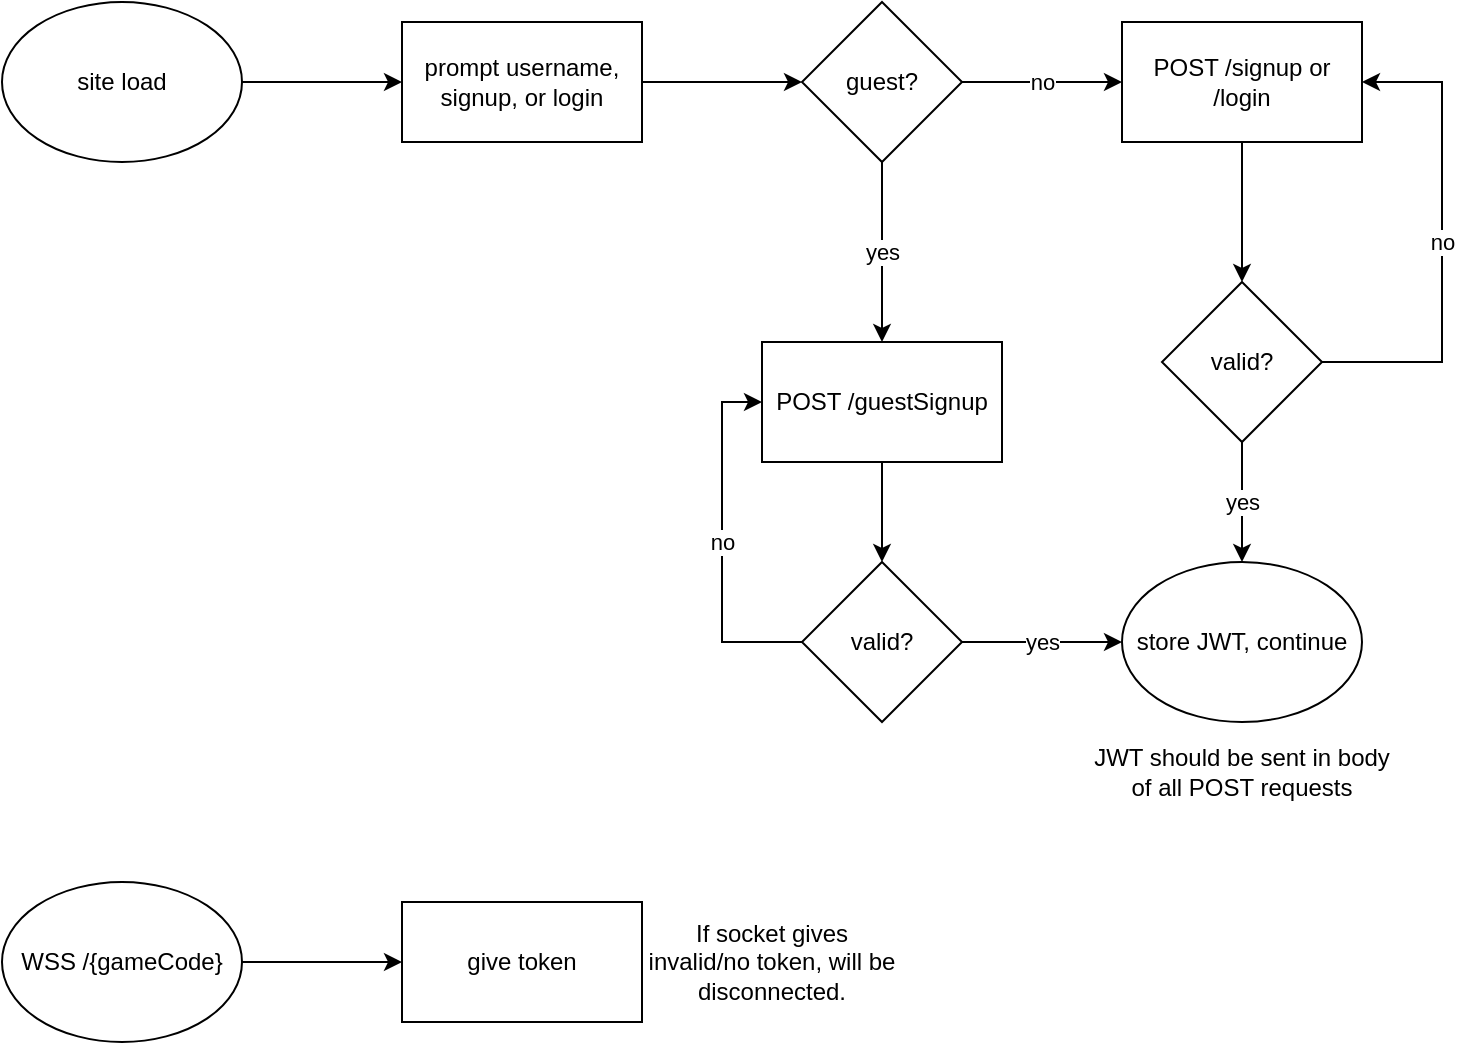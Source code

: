 <mxfile version="17.1.2" type="device"><diagram id="QEU8QFTprOktE_ds_pq8" name="Page-1"><mxGraphModel dx="1492" dy="696" grid="1" gridSize="10" guides="1" tooltips="1" connect="1" arrows="1" fold="1" page="1" pageScale="1" pageWidth="850" pageHeight="1100" math="0" shadow="0"><root><mxCell id="0"/><mxCell id="1" parent="0"/><mxCell id="VNwXZtuHzcwiMzrEDbKM-5" value="" style="edgeStyle=orthogonalEdgeStyle;rounded=0;orthogonalLoop=1;jettySize=auto;html=1;" edge="1" parent="1" source="VNwXZtuHzcwiMzrEDbKM-3" target="VNwXZtuHzcwiMzrEDbKM-4"><mxGeometry relative="1" as="geometry"/></mxCell><mxCell id="VNwXZtuHzcwiMzrEDbKM-3" value="site load" style="ellipse;whiteSpace=wrap;html=1;" vertex="1" parent="1"><mxGeometry x="40" y="40" width="120" height="80" as="geometry"/></mxCell><mxCell id="VNwXZtuHzcwiMzrEDbKM-7" value="" style="edgeStyle=orthogonalEdgeStyle;rounded=0;orthogonalLoop=1;jettySize=auto;html=1;" edge="1" parent="1" source="VNwXZtuHzcwiMzrEDbKM-4" target="VNwXZtuHzcwiMzrEDbKM-6"><mxGeometry relative="1" as="geometry"/></mxCell><mxCell id="VNwXZtuHzcwiMzrEDbKM-4" value="prompt username, signup, or login" style="rounded=0;whiteSpace=wrap;html=1;" vertex="1" parent="1"><mxGeometry x="240" y="50" width="120" height="60" as="geometry"/></mxCell><mxCell id="VNwXZtuHzcwiMzrEDbKM-9" value="no" style="edgeStyle=orthogonalEdgeStyle;rounded=0;orthogonalLoop=1;jettySize=auto;html=1;" edge="1" parent="1" source="VNwXZtuHzcwiMzrEDbKM-6" target="VNwXZtuHzcwiMzrEDbKM-8"><mxGeometry relative="1" as="geometry"/></mxCell><mxCell id="VNwXZtuHzcwiMzrEDbKM-11" value="yes" style="edgeStyle=orthogonalEdgeStyle;rounded=0;orthogonalLoop=1;jettySize=auto;html=1;" edge="1" parent="1" source="VNwXZtuHzcwiMzrEDbKM-6" target="VNwXZtuHzcwiMzrEDbKM-10"><mxGeometry relative="1" as="geometry"/></mxCell><mxCell id="VNwXZtuHzcwiMzrEDbKM-6" value="guest?" style="rhombus;whiteSpace=wrap;html=1;" vertex="1" parent="1"><mxGeometry x="440" y="40" width="80" height="80" as="geometry"/></mxCell><mxCell id="VNwXZtuHzcwiMzrEDbKM-18" value="" style="edgeStyle=orthogonalEdgeStyle;rounded=0;orthogonalLoop=1;jettySize=auto;html=1;" edge="1" parent="1" source="VNwXZtuHzcwiMzrEDbKM-8" target="VNwXZtuHzcwiMzrEDbKM-17"><mxGeometry relative="1" as="geometry"/></mxCell><mxCell id="VNwXZtuHzcwiMzrEDbKM-20" value="yes" style="edgeStyle=orthogonalEdgeStyle;rounded=0;orthogonalLoop=1;jettySize=auto;html=1;entryX=0.5;entryY=0;entryDx=0;entryDy=0;exitX=0.5;exitY=1;exitDx=0;exitDy=0;" edge="1" parent="1" source="VNwXZtuHzcwiMzrEDbKM-17" target="VNwXZtuHzcwiMzrEDbKM-14"><mxGeometry relative="1" as="geometry"/></mxCell><mxCell id="VNwXZtuHzcwiMzrEDbKM-8" value="POST /signup or /login" style="rounded=0;whiteSpace=wrap;html=1;" vertex="1" parent="1"><mxGeometry x="600" y="50" width="120" height="60" as="geometry"/></mxCell><mxCell id="VNwXZtuHzcwiMzrEDbKM-19" value="" style="edgeStyle=orthogonalEdgeStyle;rounded=0;orthogonalLoop=1;jettySize=auto;html=1;" edge="1" parent="1" source="VNwXZtuHzcwiMzrEDbKM-10" target="VNwXZtuHzcwiMzrEDbKM-13"><mxGeometry relative="1" as="geometry"/></mxCell><mxCell id="VNwXZtuHzcwiMzrEDbKM-10" value="POST /guestSignup" style="whiteSpace=wrap;html=1;" vertex="1" parent="1"><mxGeometry x="420" y="210" width="120" height="60" as="geometry"/></mxCell><mxCell id="VNwXZtuHzcwiMzrEDbKM-16" value="yes" style="edgeStyle=orthogonalEdgeStyle;rounded=0;orthogonalLoop=1;jettySize=auto;html=1;" edge="1" parent="1" source="VNwXZtuHzcwiMzrEDbKM-13" target="VNwXZtuHzcwiMzrEDbKM-14"><mxGeometry relative="1" as="geometry"/></mxCell><mxCell id="VNwXZtuHzcwiMzrEDbKM-22" value="no" style="edgeStyle=orthogonalEdgeStyle;rounded=0;orthogonalLoop=1;jettySize=auto;html=1;entryX=0;entryY=0.5;entryDx=0;entryDy=0;exitX=0;exitY=0.5;exitDx=0;exitDy=0;" edge="1" parent="1" source="VNwXZtuHzcwiMzrEDbKM-13" target="VNwXZtuHzcwiMzrEDbKM-10"><mxGeometry relative="1" as="geometry"/></mxCell><mxCell id="VNwXZtuHzcwiMzrEDbKM-13" value="valid?" style="rhombus;whiteSpace=wrap;html=1;" vertex="1" parent="1"><mxGeometry x="440" y="320" width="80" height="80" as="geometry"/></mxCell><mxCell id="VNwXZtuHzcwiMzrEDbKM-14" value="store JWT, continue" style="ellipse;whiteSpace=wrap;html=1;" vertex="1" parent="1"><mxGeometry x="600" y="320" width="120" height="80" as="geometry"/></mxCell><mxCell id="VNwXZtuHzcwiMzrEDbKM-21" value="no" style="edgeStyle=orthogonalEdgeStyle;rounded=0;orthogonalLoop=1;jettySize=auto;html=1;entryX=1;entryY=0.5;entryDx=0;entryDy=0;exitX=1;exitY=0.5;exitDx=0;exitDy=0;" edge="1" parent="1" source="VNwXZtuHzcwiMzrEDbKM-17" target="VNwXZtuHzcwiMzrEDbKM-8"><mxGeometry relative="1" as="geometry"><Array as="points"><mxPoint x="760" y="220"/><mxPoint x="760" y="80"/></Array></mxGeometry></mxCell><mxCell id="VNwXZtuHzcwiMzrEDbKM-17" value="valid?" style="rhombus;whiteSpace=wrap;html=1;" vertex="1" parent="1"><mxGeometry x="620" y="180" width="80" height="80" as="geometry"/></mxCell><mxCell id="VNwXZtuHzcwiMzrEDbKM-26" value="JWT should be sent in body of all POST requests" style="text;html=1;strokeColor=none;fillColor=none;align=center;verticalAlign=middle;whiteSpace=wrap;rounded=0;" vertex="1" parent="1"><mxGeometry x="580" y="410" width="160" height="30" as="geometry"/></mxCell><mxCell id="VNwXZtuHzcwiMzrEDbKM-29" value="" style="edgeStyle=orthogonalEdgeStyle;rounded=0;orthogonalLoop=1;jettySize=auto;html=1;" edge="1" parent="1" source="VNwXZtuHzcwiMzrEDbKM-27" target="VNwXZtuHzcwiMzrEDbKM-28"><mxGeometry relative="1" as="geometry"/></mxCell><mxCell id="VNwXZtuHzcwiMzrEDbKM-27" value="WSS /{gameCode}" style="ellipse;whiteSpace=wrap;html=1;" vertex="1" parent="1"><mxGeometry x="40" y="480" width="120" height="80" as="geometry"/></mxCell><mxCell id="VNwXZtuHzcwiMzrEDbKM-28" value="give token" style="rounded=0;whiteSpace=wrap;html=1;" vertex="1" parent="1"><mxGeometry x="240" y="490" width="120" height="60" as="geometry"/></mxCell><mxCell id="VNwXZtuHzcwiMzrEDbKM-31" value="If socket gives invalid/no token, will be disconnected." style="text;html=1;strokeColor=none;fillColor=none;align=center;verticalAlign=middle;whiteSpace=wrap;rounded=0;" vertex="1" parent="1"><mxGeometry x="360" y="490" width="130" height="60" as="geometry"/></mxCell></root></mxGraphModel></diagram></mxfile>